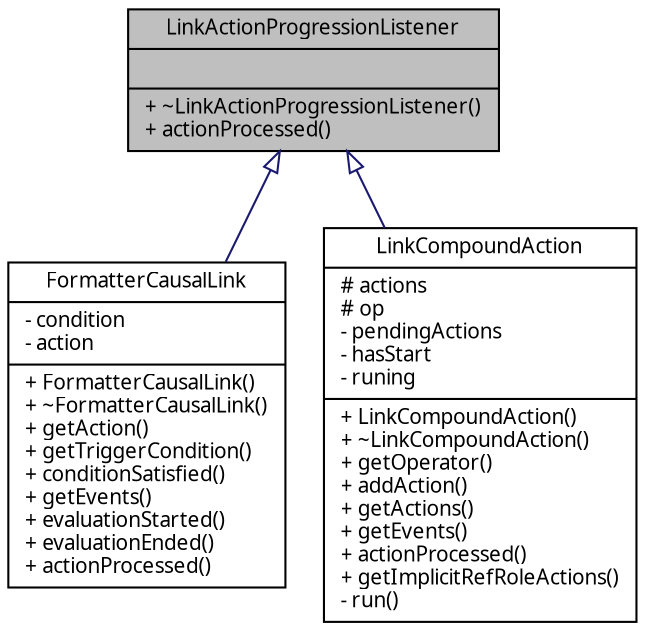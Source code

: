 digraph G
{
  edge [fontname="FreeSans.ttf",fontsize=10,labelfontname="FreeSans.ttf",labelfontsize=10];
  node [fontname="FreeSans.ttf",fontsize=10,shape=record];
  Node1 [label="{LinkActionProgressionListener\n||+ ~LinkActionProgressionListener()\l+ actionProcessed()\l}",height=0.2,width=0.4,color="black", fillcolor="grey75", style="filled" fontcolor="black"];
  Node1 -> Node2 [dir=back,color="midnightblue",fontsize=10,style="solid",arrowtail="empty",fontname="FreeSans.ttf"];
  Node2 [label="{FormatterCausalLink\n|- condition\l- action\l|+ FormatterCausalLink()\l+ ~FormatterCausalLink()\l+ getAction()\l+ getTriggerCondition()\l+ conditionSatisfied()\l+ getEvents()\l+ evaluationStarted()\l+ evaluationEnded()\l+ actionProcessed()\l}",height=0.2,width=0.4,color="black", fillcolor="white", style="filled",URL="$classbr_1_1pucrio_1_1telemidia_1_1ginga_1_1ncl_1_1model_1_1link_1_1FormatterCausalLink.html"];
  Node1 -> Node3 [dir=back,color="midnightblue",fontsize=10,style="solid",arrowtail="empty",fontname="FreeSans.ttf"];
  Node3 [label="{LinkCompoundAction\n|# actions\l# op\l- pendingActions\l- hasStart\l- runing\l|+ LinkCompoundAction()\l+ ~LinkCompoundAction()\l+ getOperator()\l+ addAction()\l+ getActions()\l+ getEvents()\l+ actionProcessed()\l+ getImplicitRefRoleActions()\l- run()\l}",height=0.2,width=0.4,color="black", fillcolor="white", style="filled",URL="$classbr_1_1pucrio_1_1telemidia_1_1ginga_1_1ncl_1_1model_1_1link_1_1LinkCompoundAction.html"];
}
